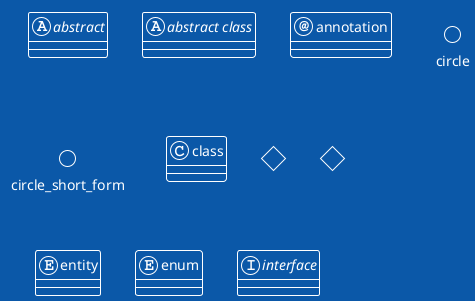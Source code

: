 ' Do not edit
' Theme Gallery
' autogenerated by script
'
@startuml
!theme amiga
abstract        abstract
abstract class  "abstract class"
annotation      annotation
circle          circle
()              circle_short_form
class           class
diamond         diamond
<>              diamond_short_form
entity          entity
enum            enum
interface       interface
@enduml
